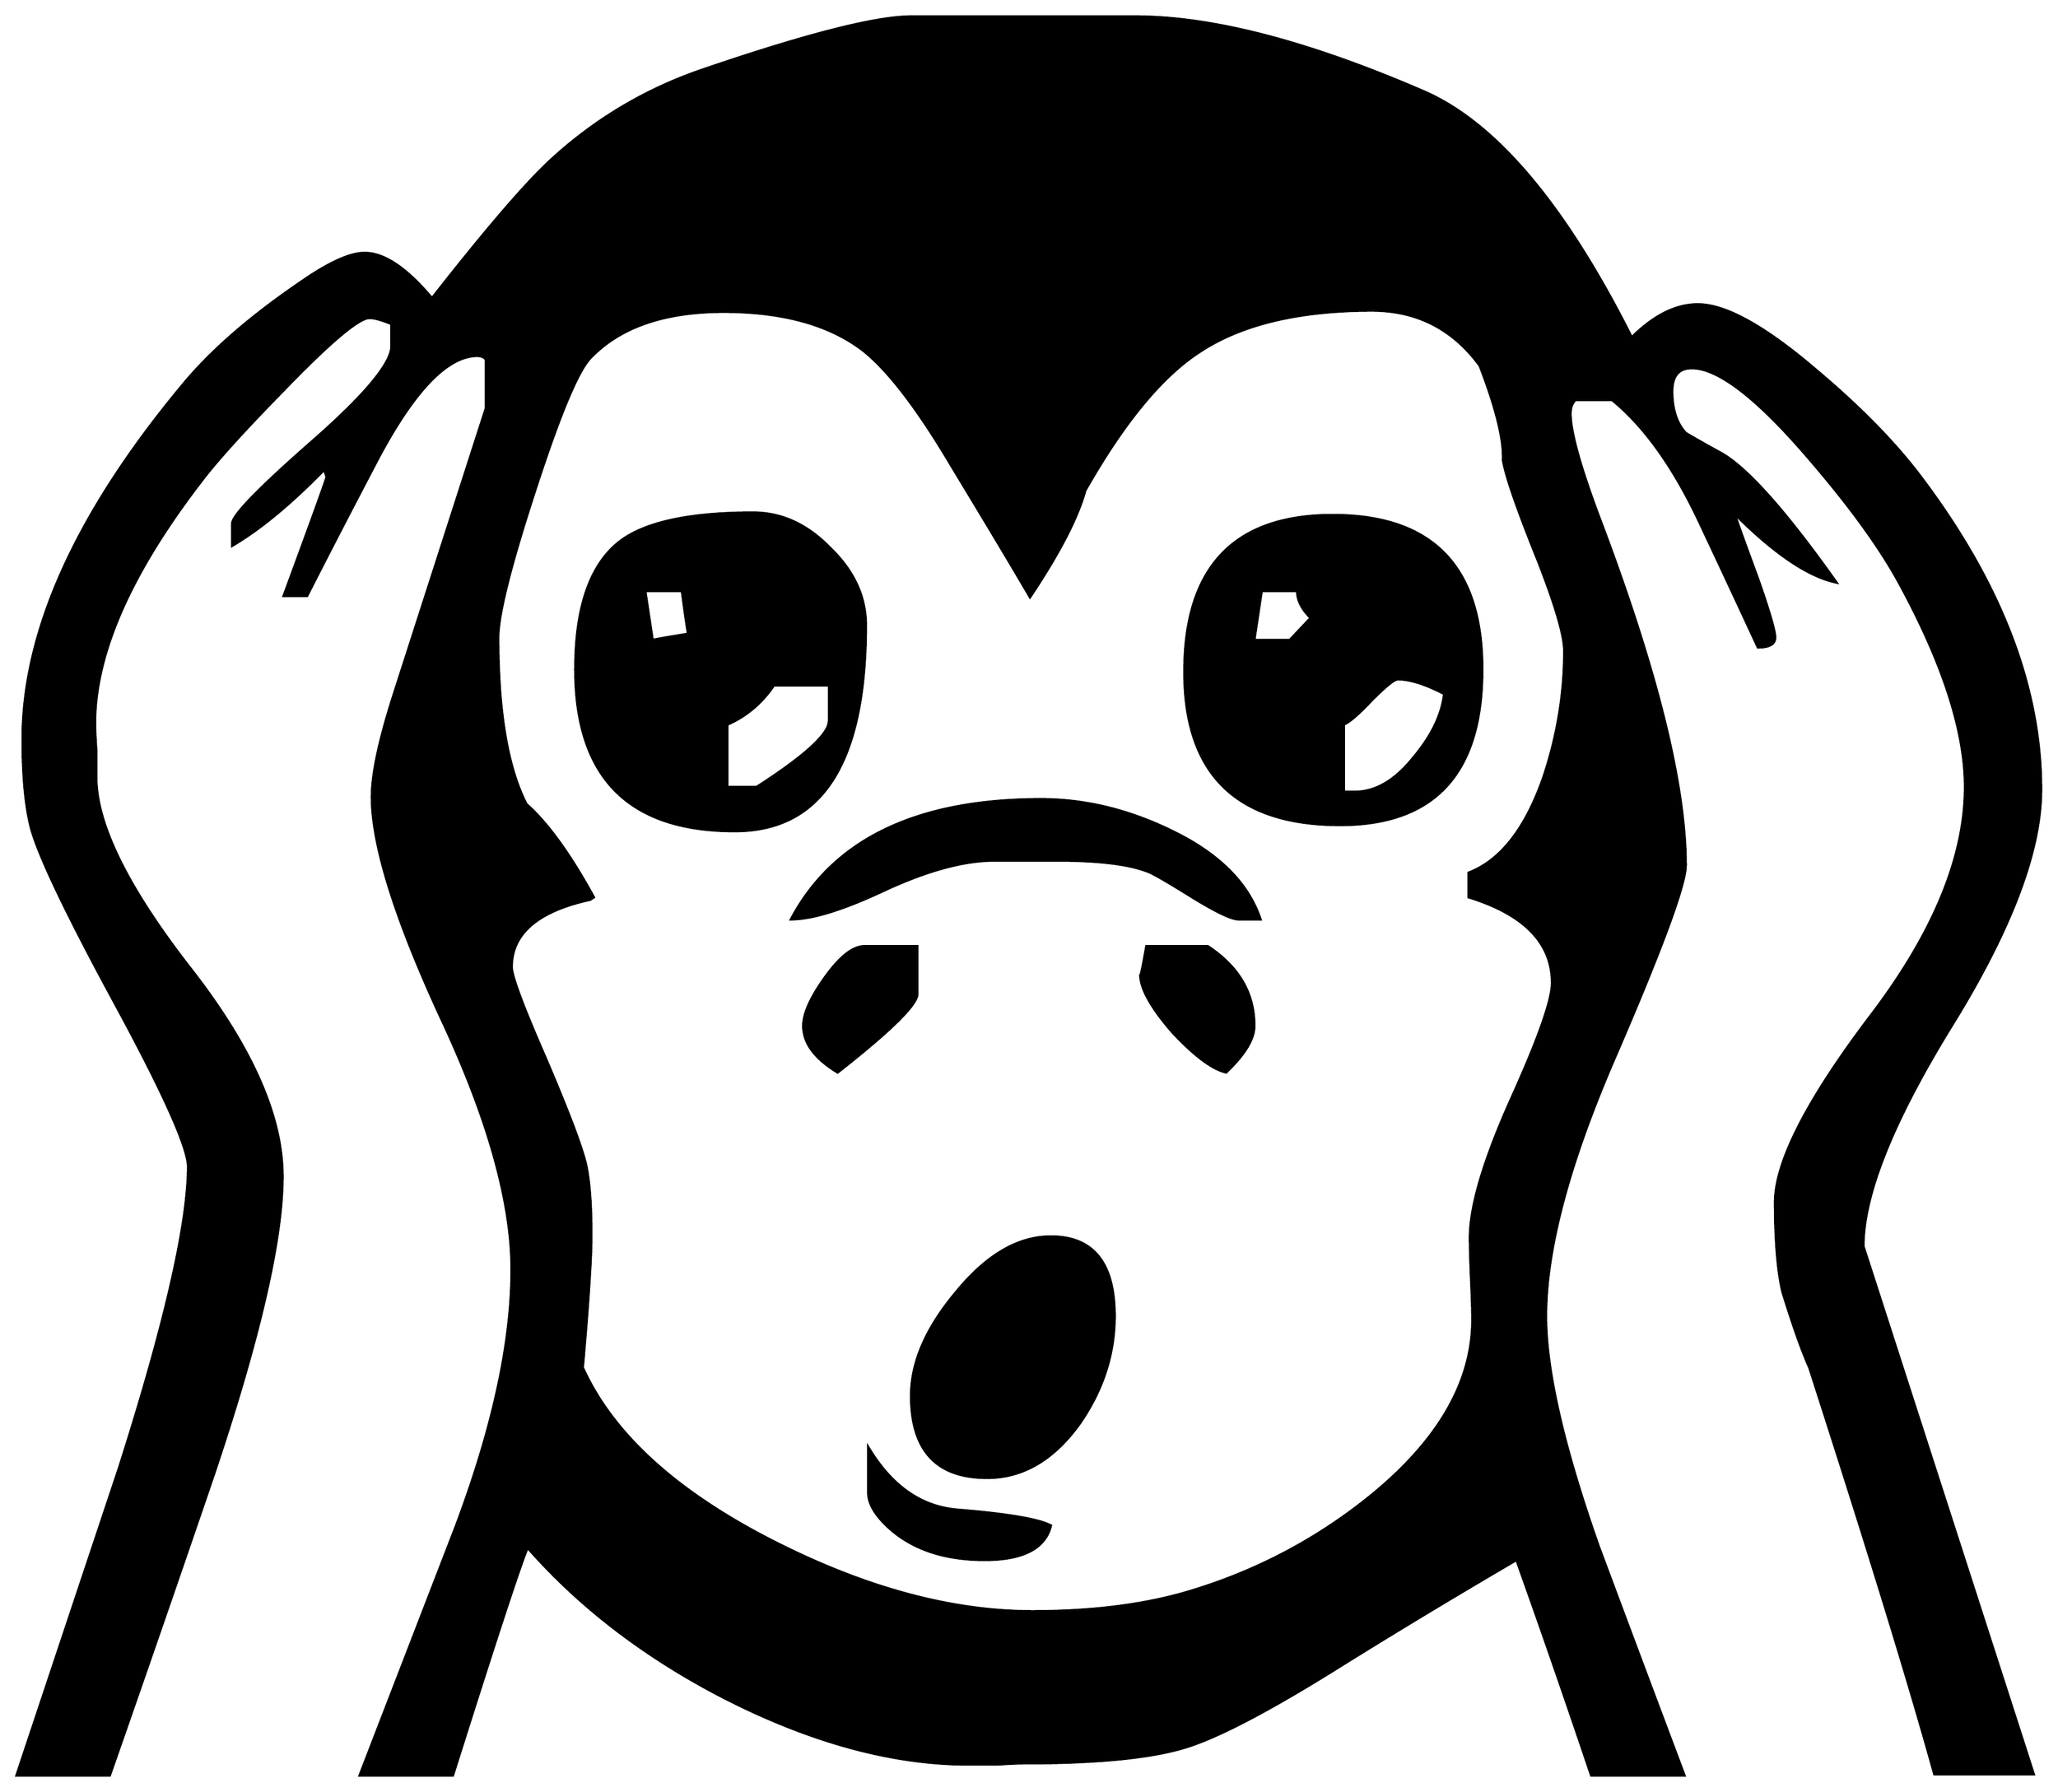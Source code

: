 


\begin{tikzpicture}[y=0.80pt, x=0.80pt, yscale=-1.0, xscale=1.0, inner sep=0pt, outer sep=0pt]
\begin{scope}[shift={(100.0,1738.0)},nonzero rule]
  \path[draw=.,fill=.,line width=1.600pt] (1734.0,-701.0) ..
    controls (1734.0,-651.0) and (1709.667,-586.667) ..
    (1661.0,-508.0) .. controls (1613.0,-430.0) and
    (1589.0,-370.0) .. (1589.0,-328.0) .. controls
    (1589.0,-328.0) and (1635.333,-184.333) .. (1728.0,103.0) ..
    controls (1728.0,103.0) and (1712.0,103.0) .. (1680.0,103.0)
    -- (1647.0,103.0) .. controls (1626.333,28.333) and
    (1592.333,-82.333) .. (1545.0,-229.0) .. controls
    (1539.0,-242.333) and (1531.667,-263.0) .. (1523.0,-291.0) ..
    controls (1519.0,-308.333) and (1517.0,-332.667) ..
    (1517.0,-364.0) .. controls (1517.0,-396.667) and
    (1542.667,-447.0) .. (1594.0,-515.0) .. controls
    (1646.0,-583.0) and (1672.0,-645.667) .. (1672.0,-703.0) ..
    controls (1672.0,-748.333) and (1654.0,-804.0) ..
    (1618.0,-870.0) .. controls (1602.0,-899.333) and
    (1577.0,-933.667) .. (1543.0,-973.0) .. controls
    (1501.667,-1021.0) and (1470.333,-1045.0) .. (1449.0,-1045.0) ..
    controls (1438.333,-1045.0) and (1433.0,-1038.667) ..
    (1433.0,-1026.0) .. controls (1433.0,-1011.333) and
    (1436.667,-1000.0) .. (1444.0,-992.0) .. controls
    (1450.667,-988.0) and (1460.667,-982.333) .. (1474.0,-975.0) ..
    controls (1495.333,-962.333) and (1526.333,-927.333) ..
    (1567.0,-870.0) .. controls (1544.333,-874.667) and
    (1516.667,-893.333) .. (1484.0,-926.0) .. controls
    (1485.333,-921.333) and (1491.667,-903.667) .. (1503.0,-873.0) ..
    controls (1512.333,-846.333) and (1517.0,-830.333) ..
    (1517.0,-825.0) .. controls (1517.0,-819.667) and
    (1512.333,-817.0) .. (1503.0,-817.0) .. controls
    (1486.333,-853.0) and (1469.667,-888.667) .. (1453.0,-924.0) ..
    controls (1432.333,-966.667) and (1409.333,-998.333) ..
    (1384.0,-1019.0) -- (1354.0,-1019.0) .. controls
    (1351.333,-1016.333) and (1350.0,-1012.667) .. (1350.0,-1008.0) ..
    controls (1350.0,-992.667) and (1358.333,-963.0) ..
    (1375.0,-919.0) .. controls (1421.0,-797.0) and
    (1444.0,-703.667) .. (1444.0,-639.0) .. controls
    (1444.0,-623.667) and (1425.0,-572.0) .. (1387.0,-484.0) ..
    controls (1349.0,-396.667) and (1330.0,-325.667) ..
    (1330.0,-271.0) .. controls (1330.0,-227.0) and
    (1344.333,-164.333) .. (1373.0,-83.0) .. controls (1396.333,-20.333)
    and (1419.667,42.0) .. (1443.0,104.0) -- (1367.0,104.0) ..
    controls (1345.667,40.667) and (1325.333,-18.0) .. (1306.0,-72.0)
    .. controls (1254.667,-42.0) and (1205.0,-12.0) ..
    (1157.0,18.0) .. controls (1102.333,52.0) and (1062.0,73.0) ..
    (1036.0,81.0) .. controls (1008.0,89.667) and (964.333,94.0) ..
    (905.0,94.0) .. controls (899.667,94.0) and (892.0,94.333) ..
    (882.0,95.0) .. controls (872.0,95.0) and (864.333,95.0) ..
    (859.0,95.0) .. controls (797.667,95.0) and (732.0,77.333) ..
    (662.0,42.0) .. controls (596.667,8.667) and (542.333,-32.667) ..
    (499.0,-82.0) .. controls (493.0,-68.0) and (472.667,-6.0) ..
    (438.0,104.0) -- (362.0,104.0) .. controls (388.0,36.667) and
    (414.0,-30.667) .. (440.0,-98.0) .. controls (470.667,-179.333)
    and (486.0,-249.667) .. (486.0,-309.0) .. controls
    (486.0,-363.667) and (467.0,-431.667) .. (429.0,-513.0) ..
    controls (391.0,-595.0) and (372.0,-655.667) .. (372.0,-695.0)
    .. controls (372.0,-713.667) and (378.0,-741.667) ..
    (390.0,-779.0) .. controls (440.0,-934.333) and
    (465.0,-1012.0) .. (465.0,-1012.0) -- (465.0,-1052.0) ..
    controls (463.667,-1054.0) and (461.333,-1055.0) ..
    (458.0,-1055.0) .. controls (434.0,-1055.0) and
    (407.333,-1027.667) .. (378.0,-973.0) .. controls (358.0,-935.0)
    and (338.333,-897.0) .. (319.0,-859.0) -- (300.0,-859.0) ..
    controls (323.333,-922.333) and (335.0,-954.667) .. (335.0,-956.0)
    .. controls (335.0,-956.667) and (334.333,-958.667) ..
    (333.0,-962.0) .. controls (305.667,-934.0) and (280.667,-913.333)
    .. (258.0,-900.0) -- (258.0,-918.0) .. controls
    (258.0,-924.667) and (279.667,-947.0) .. (323.0,-985.0) ..
    controls (366.333,-1023.0) and (388.0,-1049.0) ..
    (388.0,-1063.0) -- (388.0,-1081.0) .. controls
    (380.0,-1084.333) and (374.0,-1086.0) .. (370.0,-1086.0) ..
    controls (361.333,-1086.0) and (338.0,-1066.333) ..
    (300.0,-1027.0) .. controls (268.0,-994.333) and
    (245.667,-969.667) .. (233.0,-953.0) .. controls (175.0,-877.667)
    and (146.0,-811.667) .. (146.0,-755.0) .. controls
    (146.0,-750.333) and (146.333,-743.0) .. (147.0,-733.0) ..
    controls (147.0,-723.0) and (147.0,-715.667) .. (147.0,-711.0)
    .. controls (147.0,-673.0) and (172.333,-621.333) ..
    (223.0,-556.0) .. controls (273.667,-491.333) and (299.0,-434.333)
    .. (299.0,-385.0) .. controls (299.0,-334.333) and
    (280.333,-253.333) .. (243.0,-142.0) .. controls (215.0,-60.0)
    and (186.667,22.0) .. (158.0,104.0) -- (82.0,104.0) ..
    controls (110.0,20.0) and (138.0,-64.0) .. (166.0,-148.0) ..
    controls (203.333,-265.333) and (222.0,-347.0) .. (222.0,-393.0)
    .. controls (222.0,-408.333) and (202.333,-452.333) ..
    (163.0,-525.0) .. controls (121.0,-602.333) and (97.667,-651.667)
    .. (93.0,-673.0) .. controls (89.0,-690.333) and (87.0,-713.333)
    .. (87.0,-742.0) .. controls (87.0,-830.667) and
    (131.0,-927.667) .. (219.0,-1033.0) .. controls
    (243.0,-1061.667) and (277.0,-1090.667) .. (321.0,-1120.0) ..
    controls (340.333,-1132.667) and (355.333,-1139.0) ..
    (366.0,-1139.0) .. controls (382.0,-1139.0) and
    (400.333,-1126.667) .. (421.0,-1102.0) .. controls
    (464.333,-1157.333) and (496.333,-1194.667) .. (517.0,-1214.0) ..
    controls (553.667,-1248.0) and (595.667,-1273.0) ..
    (643.0,-1289.0) .. controls (727.0,-1317.667) and
    (783.333,-1332.0) .. (812.0,-1332.0) -- (995.0,-1332.0) ..
    controls (1057.667,-1332.0) and (1136.0,-1311.667) ..
    (1230.0,-1271.0) .. controls (1288.667,-1245.667) and
    (1345.333,-1178.667) .. (1400.0,-1070.0) .. controls
    (1418.0,-1088.0) and (1436.0,-1097.0) .. (1454.0,-1097.0) ..
    controls (1476.667,-1097.0) and (1509.0,-1079.0) ..
    (1551.0,-1043.0) .. controls (1585.0,-1014.333) and
    (1612.333,-986.667) .. (1633.0,-960.0) .. controls
    (1700.333,-872.0) and (1734.0,-785.667) .. (1734.0,-701.0) --
    cycle(1345.0,-814.0) .. controls (1345.0,-826.667) and
    (1337.667,-851.667) .. (1323.0,-889.0) .. controls
    (1306.333,-930.333) and (1297.0,-957.333) .. (1295.0,-970.0) ..
    controls (1295.667,-986.667) and (1289.333,-1012.333) ..
    (1276.0,-1047.0) .. controls (1254.0,-1077.0) and
    (1224.667,-1092.0) .. (1188.0,-1092.0) .. controls
    (1128.0,-1092.0) and (1081.0,-1080.667) .. (1047.0,-1058.0) ..
    controls (1016.333,-1038.0) and (985.333,-1000.333) ..
    (954.0,-945.0) .. controls (948.0,-923.0) and (933.0,-894.0)
    .. (909.0,-858.0) .. controls (895.0,-882.0) and
    (873.667,-917.667) .. (845.0,-965.0) .. controls (817.0,-1012.333)
    and (792.667,-1044.0) .. (772.0,-1060.0) .. controls
    (744.667,-1080.667) and (707.0,-1091.0) .. (659.0,-1091.0) ..
    controls (610.333,-1091.0) and (574.0,-1078.333) ..
    (550.0,-1053.0) .. controls (540.667,-1043.0) and
    (527.333,-1012.0) .. (510.0,-960.0) .. controls (486.667,-890.0)
    and (475.0,-845.0) .. (475.0,-825.0) .. controls
    (475.0,-764.333) and (482.667,-719.0) .. (498.0,-689.0) ..
    controls (515.333,-673.667) and (533.667,-648.333) .. (553.0,-613.0)
    -- (550.0,-611.0) .. controls (507.333,-601.667) and
    (486.0,-583.333) .. (486.0,-556.0) .. controls (486.0,-548.667)
    and (495.333,-523.667) .. (514.0,-481.0) .. controls
    (533.333,-435.667) and (544.333,-406.333) .. (547.0,-393.0) ..
    controls (549.667,-379.667) and (551.0,-361.0) .. (551.0,-337.0)
    .. controls (551.0,-318.333) and (548.667,-282.333) ..
    (544.0,-229.0) .. controls (568.667,-174.333) and (621.333,-126.667)
    .. (702.0,-86.0) .. controls (776.0,-48.667) and (845.667,-30.0)
    .. (911.0,-30.0) .. controls (959.667,-30.0) and
    (1002.0,-35.333) .. (1038.0,-46.0) .. controls (1094.0,-62.667)
    and (1144.333,-89.333) .. (1189.0,-126.0) .. controls
    (1243.0,-170.667) and (1270.0,-218.0) .. (1270.0,-268.0) ..
    controls (1270.0,-275.333) and (1269.667,-286.333) ..
    (1269.0,-301.0) .. controls (1268.333,-316.333) and
    (1268.0,-327.667) .. (1268.0,-335.0) .. controls
    (1268.0,-360.333) and (1279.0,-397.667) .. (1301.0,-447.0) ..
    controls (1323.667,-497.0) and (1335.0,-529.0) ..
    (1335.0,-543.0) .. controls (1335.0,-575.667) and
    (1312.333,-599.0) .. (1267.0,-613.0) -- (1267.0,-633.0) ..
    controls (1293.0,-643.0) and (1313.333,-669.0) ..
    (1328.0,-711.0) .. controls (1339.333,-745.0) and
    (1345.0,-779.333) .. (1345.0,-814.0) -- cycle(1278.0,-799.0)
    .. controls (1278.0,-714.333) and (1239.333,-672.0) ..
    (1162.0,-672.0) .. controls (1077.333,-672.0) and
    (1035.0,-713.667) .. (1035.0,-797.0) .. controls
    (1035.0,-882.333) and (1075.333,-925.0) .. (1156.0,-925.0) ..
    controls (1237.333,-925.0) and (1278.0,-883.0) ..
    (1278.0,-799.0) -- cycle(1092.0,-508.0) .. controls
    (1092.0,-497.333) and (1084.333,-484.667) .. (1069.0,-470.0) ..
    controls (1057.667,-472.667) and (1043.0,-483.667) ..
    (1025.0,-503.0) .. controls (1007.667,-523.0) and
    (999.0,-538.667) .. (999.0,-550.0) .. controls (999.0,-546.667)
    and (1000.667,-554.333) .. (1004.0,-573.0) -- (1054.0,-573.0) ..
    controls (1079.333,-556.333) and (1092.0,-534.667) ..
    (1092.0,-508.0) -- cycle(1097.0,-595.0) -- (1079.0,-595.0)
    .. controls (1073.667,-595.0) and (1061.667,-600.667) ..
    (1043.0,-612.0) .. controls (1021.667,-625.333) and
    (1009.0,-632.667) .. (1005.0,-634.0) .. controls
    (989.667,-640.0) and (965.0,-643.0) .. (931.0,-643.0) --
    (880.0,-643.0) .. controls (855.333,-643.0) and (825.667,-635.0)
    .. (791.0,-619.0) .. controls (757.0,-603.0) and
    (731.333,-595.0) .. (714.0,-595.0) .. controls (748.667,-660.333)
    and (816.667,-693.0) .. (918.0,-693.0) .. controls
    (953.333,-693.0) and (988.333,-684.667) .. (1023.0,-668.0) ..
    controls (1062.333,-649.333) and (1087.0,-625.0) ..
    (1097.0,-595.0) -- cycle(775.0,-835.0) .. controls
    (775.0,-723.0) and (739.333,-667.0) .. (668.0,-667.0) ..
    controls (581.333,-667.0) and (538.0,-711.0) .. (538.0,-799.0)
    .. controls (538.0,-850.333) and (550.333,-885.333) ..
    (575.0,-904.0) .. controls (595.667,-919.333) and (631.667,-927.0)
    .. (683.0,-927.0) .. controls (706.333,-927.0) and
    (727.333,-917.333) .. (746.0,-898.0) .. controls (765.333,-879.333)
    and (775.0,-858.333) .. (775.0,-835.0) -- cycle(817.0,-534.0)
    .. controls (817.0,-525.333) and (795.333,-504.0) ..
    (752.0,-470.0) .. controls (733.333,-481.333) and (724.0,-494.0)
    .. (724.0,-508.0) .. controls (724.0,-518.0) and
    (730.0,-531.333) .. (742.0,-548.0) .. controls (754.0,-564.667)
    and (764.667,-573.0) .. (774.0,-573.0) -- (817.0,-573.0) --
    (817.0,-534.0) -- cycle(978.0,-271.0) .. controls
    (978.0,-240.333) and (968.667,-211.333) .. (950.0,-184.0) ..
    controls (928.667,-154.0) and (903.333,-139.0) .. (874.0,-139.0)
    .. controls (832.667,-139.0) and (812.0,-161.333) ..
    (812.0,-206.0) .. controls (812.0,-233.333) and (824.333,-261.667)
    .. (849.0,-291.0) .. controls (873.667,-321.0) and
    (899.333,-336.0) .. (926.0,-336.0) .. controls (960.667,-336.0)
    and (978.0,-314.333) .. (978.0,-271.0) -- cycle(926.0,-100.0)
    .. controls (921.333,-81.333) and (903.333,-72.0) .. (872.0,-72.0)
    .. controls (838.667,-72.0) and (812.333,-81.0) .. (793.0,-99.0)
    .. controls (782.333,-109.0) and (777.0,-118.333) ..
    (777.0,-127.0) -- (777.0,-164.0) .. controls (795.667,-132.667)
    and (819.667,-115.667) .. (849.0,-113.0) .. controls
    (890.333,-109.667) and (916.0,-105.333) .. (926.0,-100.0) --
    cycle(1138.0,-841.0) .. controls (1130.667,-848.333) and
    (1127.0,-855.667) .. (1127.0,-863.0) -- (1098.0,-863.0) --
    (1092.0,-823.0) -- (1121.0,-823.0) -- (1138.0,-841.0) --
    cycle(1247.0,-779.0) .. controls (1231.667,-787.0) and
    (1219.0,-791.0) .. (1209.0,-791.0) .. controls
    (1206.333,-791.0) and (1199.333,-785.333) .. (1188.0,-774.0) ..
    controls (1177.333,-762.667) and (1169.667,-756.0) ..
    (1165.0,-754.0) -- (1165.0,-699.0) -- (1174.0,-699.0) ..
    controls (1190.667,-699.0) and (1206.333,-708.0) ..
    (1221.0,-726.0) .. controls (1236.333,-744.0) and
    (1245.0,-761.667) .. (1247.0,-779.0) -- cycle(630.0,-828.0) ..
    controls (628.667,-836.0) and (627.0,-847.667) .. (625.0,-863.0)
    -- (595.0,-863.0) -- (601.0,-823.0) .. controls
    (607.667,-824.333) and (617.333,-826.0) .. (630.0,-828.0) --
    cycle(745.0,-757.0) -- (745.0,-786.0) -- (700.0,-786.0) ..
    controls (690.0,-771.333) and (677.333,-760.667) .. (662.0,-754.0)
    -- (662.0,-703.0) -- (686.0,-703.0) .. controls
    (725.333,-728.333) and (745.0,-746.333) .. (745.0,-757.0) --
    cycle;
\end{scope}

\end{tikzpicture}

